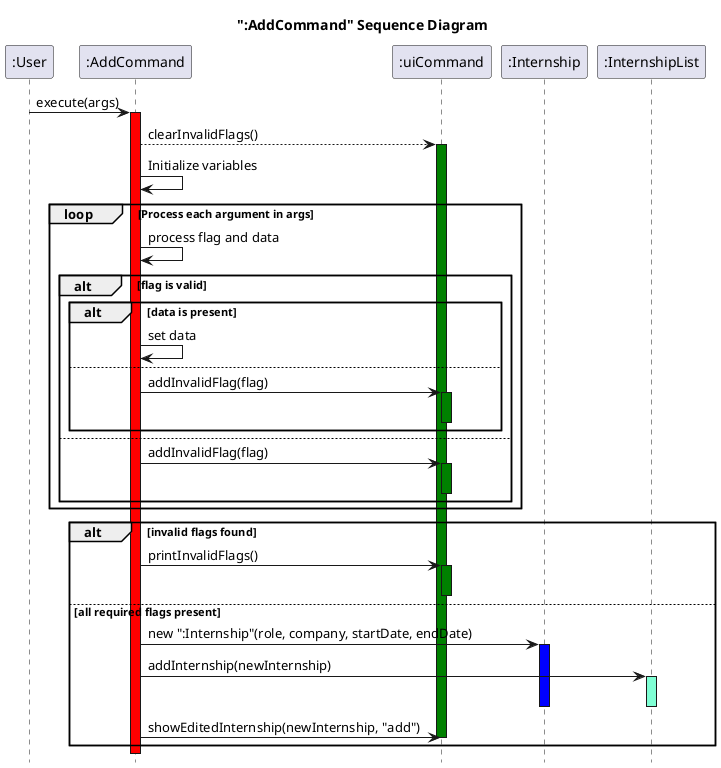 @startuml
title ":AddCommand" Sequence Diagram
hide footbox

participant ":User"
participant ":AddCommand"
participant ":uiCommand"
participant ":Internship"
participant ":InternshipList"


":User"->":AddCommand":execute(args)
activate ":AddCommand" #red
":AddCommand"-->":uiCommand":clearInvalidFlags()
activate ":uiCommand" #green
":AddCommand"->":AddCommand" : Initialize variables

loop Process each argument in args
  ":AddCommand" -> ":AddCommand" : process flag and data
  alt flag is valid
    alt data is present
      ":AddCommand" -> ":AddCommand" : set data
    else
      ":AddCommand" -> ":uiCommand" : addInvalidFlag(flag)
      activate ":uiCommand" #green
      deactivate ":uiCommand"
    end
  else
    ":AddCommand" -> ":uiCommand" : addInvalidFlag(flag)
    activate ":uiCommand" #green
    deactivate ":uiCommand"
  end
end

alt invalid flags found
  ":AddCommand"->":uiCommand": printInvalidFlags()
  activate ":uiCommand" #green
  deactivate ":uiCommand"
else all required flags present
  ":AddCommand" -> ":Internship": new ":Internship"(role, company, startDate, endDate)
  activate ":Internship" #blue
  ":AddCommand"-> ":InternshipList": addInternship(newInternship)
  activate ":InternshipList" #aquamarine
  deactivate ":Internship"
  deactivate ":InternshipList"
  ":AddCommand" -> ":uiCommand": showEditedInternship(newInternship, "add")
  deactivate ":uiCommand"
end

@enduml